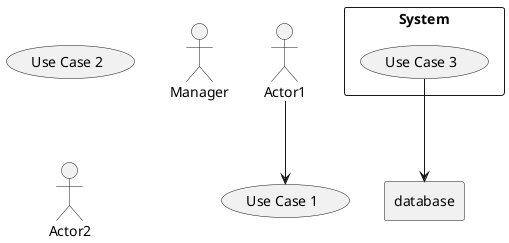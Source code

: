 @startuml

usecase UC1 as "Use Case 1"
usecase UC2 as "Use Case 2"

actor "Manager"

actor A1 as "Actor1"
actor A2 as "Actor2"

actor A1 as "Actor1"
usecase UC1 as "Use Case 1"

A1 --> UC1

rectangle database

rectangle System{
    usecase UC3 as "Use Case 3"
    UC3 --> database
    }
@enduml